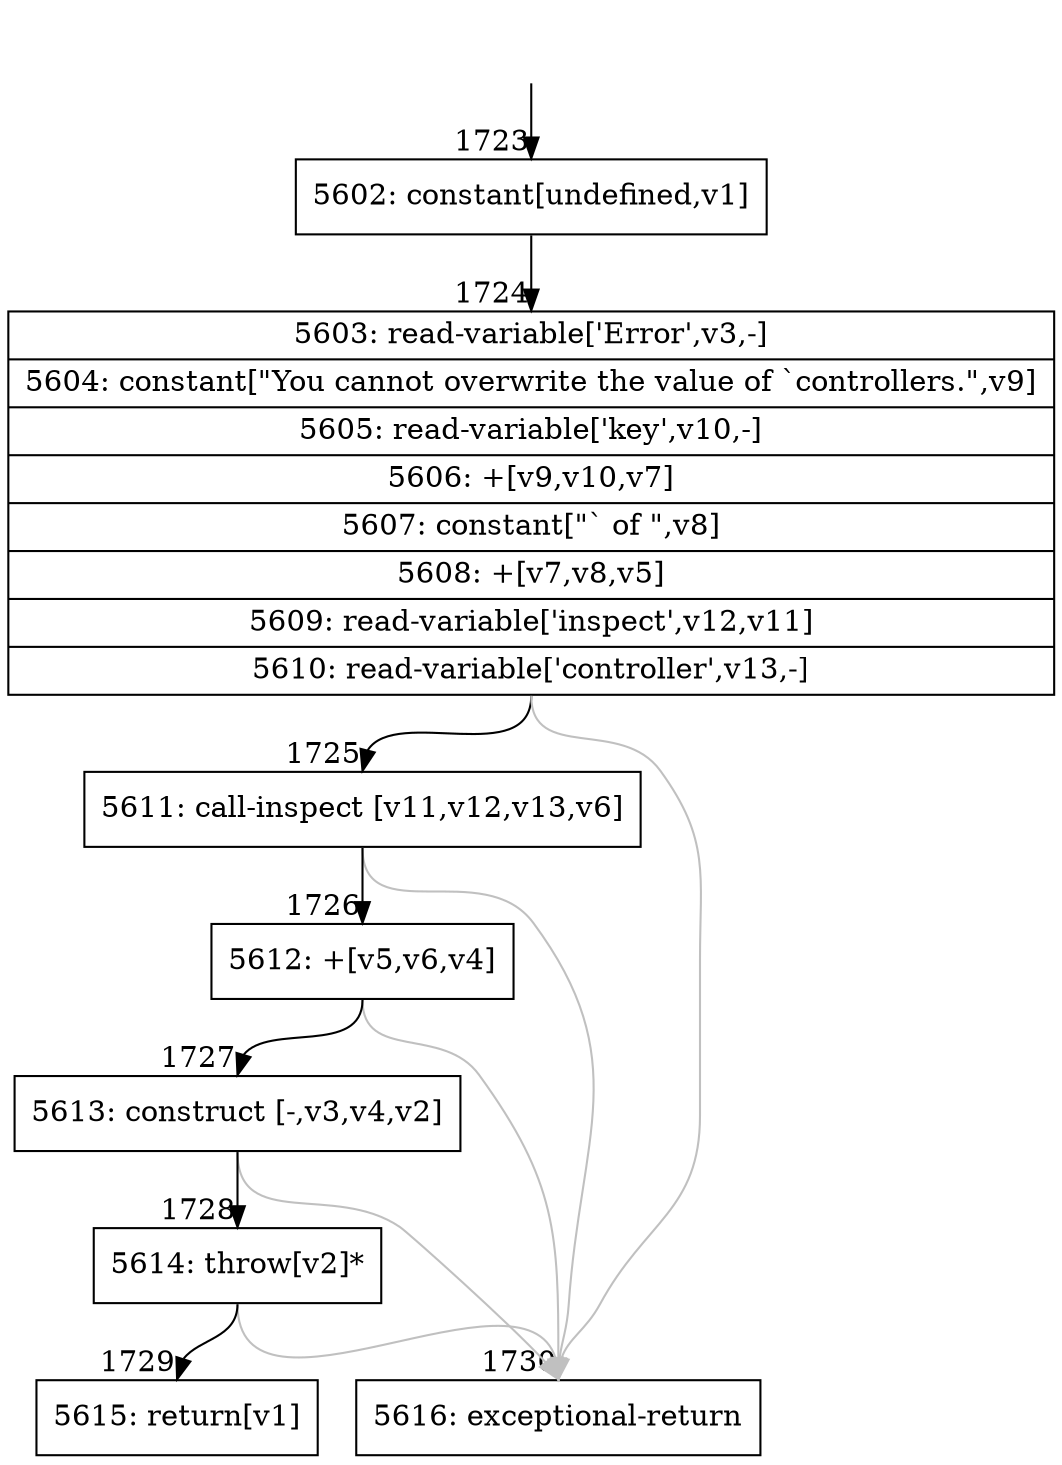 digraph {
rankdir="TD"
BB_entry131[shape=none,label=""];
BB_entry131 -> BB1723 [tailport=s, headport=n, headlabel="    1723"]
BB1723 [shape=record label="{5602: constant[undefined,v1]}" ] 
BB1723 -> BB1724 [tailport=s, headport=n, headlabel="      1724"]
BB1724 [shape=record label="{5603: read-variable['Error',v3,-]|5604: constant[\"You cannot overwrite the value of `controllers.\",v9]|5605: read-variable['key',v10,-]|5606: +[v9,v10,v7]|5607: constant[\"` of \",v8]|5608: +[v7,v8,v5]|5609: read-variable['inspect',v12,v11]|5610: read-variable['controller',v13,-]}" ] 
BB1724 -> BB1725 [tailport=s, headport=n, headlabel="      1725"]
BB1724 -> BB1730 [tailport=s, headport=n, color=gray, headlabel="      1730"]
BB1725 [shape=record label="{5611: call-inspect [v11,v12,v13,v6]}" ] 
BB1725 -> BB1726 [tailport=s, headport=n, headlabel="      1726"]
BB1725 -> BB1730 [tailport=s, headport=n, color=gray]
BB1726 [shape=record label="{5612: +[v5,v6,v4]}" ] 
BB1726 -> BB1727 [tailport=s, headport=n, headlabel="      1727"]
BB1726 -> BB1730 [tailport=s, headport=n, color=gray]
BB1727 [shape=record label="{5613: construct [-,v3,v4,v2]}" ] 
BB1727 -> BB1728 [tailport=s, headport=n, headlabel="      1728"]
BB1727 -> BB1730 [tailport=s, headport=n, color=gray]
BB1728 [shape=record label="{5614: throw[v2]*}" ] 
BB1728 -> BB1729 [tailport=s, headport=n, headlabel="      1729"]
BB1728 -> BB1730 [tailport=s, headport=n, color=gray]
BB1729 [shape=record label="{5615: return[v1]}" ] 
BB1730 [shape=record label="{5616: exceptional-return}" ] 
//#$~ 2304
}
